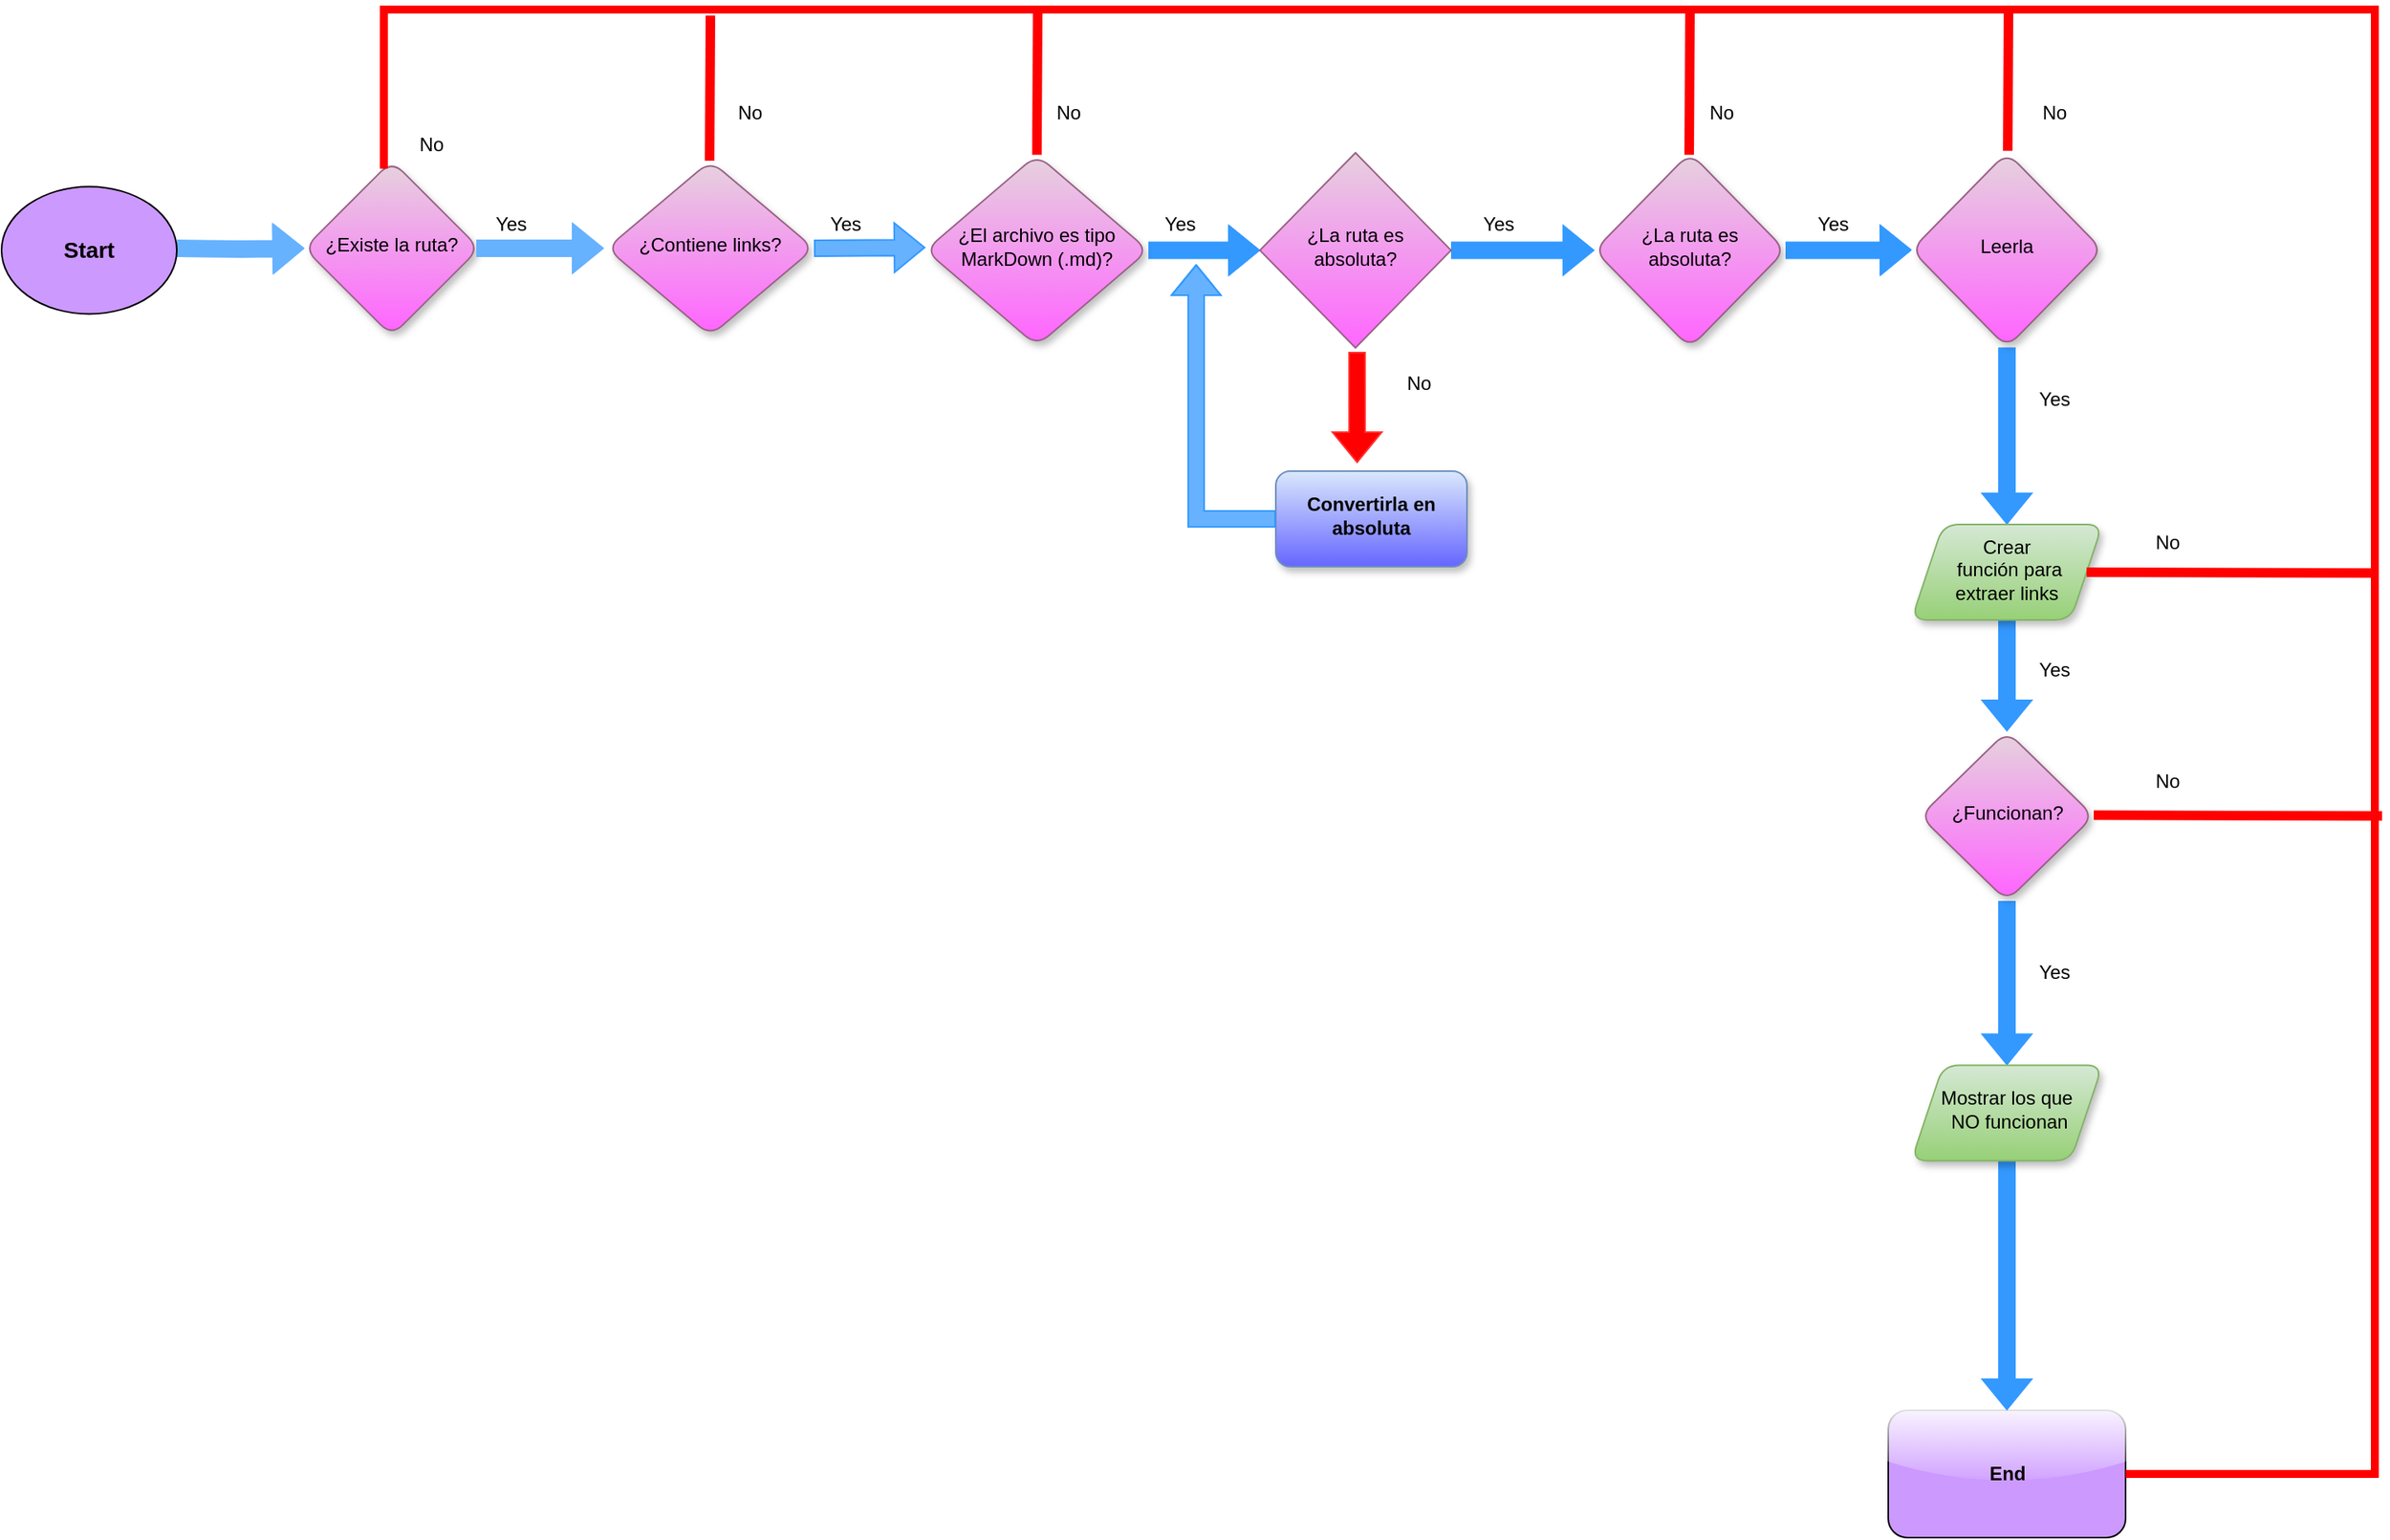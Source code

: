 <mxfile version="20.8.5" type="github">
  <diagram id="C5RBs43oDa-KdzZeNtuy" name="Page-1">
    <mxGraphModel dx="3000" dy="1637" grid="1" gridSize="10" guides="1" tooltips="1" connect="1" arrows="1" fold="1" page="1" pageScale="1" pageWidth="827" pageHeight="1169" math="0" shadow="0">
      <root>
        <mxCell id="WIyWlLk6GJQsqaUBKTNV-0" />
        <mxCell id="WIyWlLk6GJQsqaUBKTNV-1" parent="WIyWlLk6GJQsqaUBKTNV-0" />
        <mxCell id="WIyWlLk6GJQsqaUBKTNV-2" value="" style="rounded=0;html=1;jettySize=auto;orthogonalLoop=1;fontSize=11;endArrow=block;endFill=0;endSize=8;strokeWidth=1;shadow=0;labelBackgroundColor=none;edgeStyle=orthogonalEdgeStyle;strokeColor=#3399FF;" parent="WIyWlLk6GJQsqaUBKTNV-1" target="WIyWlLk6GJQsqaUBKTNV-6" edge="1">
          <mxGeometry relative="1" as="geometry">
            <mxPoint x="150" y="250" as="sourcePoint" />
          </mxGeometry>
        </mxCell>
        <mxCell id="g-7ao37RnM-br5eume_d-41" value="" style="edgeStyle=orthogonalEdgeStyle;shape=flexArrow;rounded=0;orthogonalLoop=1;jettySize=auto;html=1;strokeColor=#66B2FF;fontFamily=Helvetica;fillColor=#66B2FF;" edge="1" parent="WIyWlLk6GJQsqaUBKTNV-1" target="WIyWlLk6GJQsqaUBKTNV-6">
          <mxGeometry relative="1" as="geometry">
            <mxPoint x="150" y="250" as="sourcePoint" />
          </mxGeometry>
        </mxCell>
        <mxCell id="g-7ao37RnM-br5eume_d-94" value="" style="edgeStyle=orthogonalEdgeStyle;shape=flexArrow;rounded=0;orthogonalLoop=1;jettySize=auto;html=1;strokeColor=#3399FF;fontFamily=Helvetica;fontSize=18;fontColor=#FFFFFF;fillColor=#3399FF;" edge="1" parent="WIyWlLk6GJQsqaUBKTNV-1" target="g-7ao37RnM-br5eume_d-93">
          <mxGeometry relative="1" as="geometry">
            <mxPoint x="90" y="270" as="sourcePoint" />
          </mxGeometry>
        </mxCell>
        <mxCell id="WIyWlLk6GJQsqaUBKTNV-10" value="¿Contiene links?" style="rhombus;whiteSpace=wrap;html=1;shadow=1;fontFamily=Helvetica;fontSize=12;align=center;strokeWidth=1;spacing=6;spacingTop=-4;fillColor=#e6d0de;rounded=1;gradientColor=#FF66FF;strokeColor=#996185;" parent="WIyWlLk6GJQsqaUBKTNV-1" vertex="1">
          <mxGeometry x="420" y="195" width="130" height="110" as="geometry" />
        </mxCell>
        <mxCell id="g-7ao37RnM-br5eume_d-40" value="" style="edgeStyle=orthogonalEdgeStyle;shape=flexArrow;rounded=0;orthogonalLoop=1;jettySize=auto;html=1;strokeColor=#3399FF;fontFamily=Helvetica;fillColor=#3399FF;" edge="1" parent="WIyWlLk6GJQsqaUBKTNV-1" source="g-7ao37RnM-br5eume_d-3" target="g-7ao37RnM-br5eume_d-39">
          <mxGeometry relative="1" as="geometry" />
        </mxCell>
        <mxCell id="g-7ao37RnM-br5eume_d-3" value="¿El archivo es tipo MarkDown (.md)?" style="rhombus;whiteSpace=wrap;html=1;shadow=1;fontFamily=Helvetica;fontSize=12;align=center;strokeWidth=1;spacing=6;spacingTop=-4;fillColor=#e6d0de;rounded=1;gradientColor=#FF66FF;strokeColor=#996185;" vertex="1" parent="WIyWlLk6GJQsqaUBKTNV-1">
          <mxGeometry x="620" y="191.25" width="140" height="120" as="geometry" />
        </mxCell>
        <mxCell id="g-7ao37RnM-br5eume_d-13" value="&lt;b&gt;Convertirla en absoluta&lt;/b&gt;" style="rounded=1;whiteSpace=wrap;html=1;shadow=1;strokeWidth=1;spacing=6;spacingTop=-4;fillColor=#dae8fc;glass=0;gradientColor=#6666FF;strokeColor=#6c8ebf;" vertex="1" parent="WIyWlLk6GJQsqaUBKTNV-1">
          <mxGeometry x="840" y="390" width="120" height="60" as="geometry" />
        </mxCell>
        <mxCell id="g-7ao37RnM-br5eume_d-17" value="Yes" style="text;html=1;strokeColor=none;fillColor=none;align=center;verticalAlign=middle;whiteSpace=wrap;rounded=0;" vertex="1" parent="WIyWlLk6GJQsqaUBKTNV-1">
          <mxGeometry x="330" y="220" width="60" height="30" as="geometry" />
        </mxCell>
        <mxCell id="g-7ao37RnM-br5eume_d-20" value="No" style="text;html=1;strokeColor=none;fillColor=none;align=center;verticalAlign=middle;whiteSpace=wrap;rounded=0;" vertex="1" parent="WIyWlLk6GJQsqaUBKTNV-1">
          <mxGeometry x="900" y="320" width="60" height="30" as="geometry" />
        </mxCell>
        <mxCell id="g-7ao37RnM-br5eume_d-31" value="&lt;b&gt;End&lt;/b&gt;" style="rounded=1;whiteSpace=wrap;html=1;fontSize=12;glass=1;strokeWidth=1;shadow=0;fillColor=#CC99FF;" vertex="1" parent="WIyWlLk6GJQsqaUBKTNV-1">
          <mxGeometry x="1224.5" y="980" width="149" height="80" as="geometry" />
        </mxCell>
        <mxCell id="WIyWlLk6GJQsqaUBKTNV-6" value="¿Existe la ruta?" style="rhombus;whiteSpace=wrap;html=1;shadow=1;fontFamily=Helvetica;fontSize=12;align=center;strokeWidth=1;spacing=6;spacingTop=-4;fillColor=#e6d0de;strokeColor=#996185;rounded=1;gradientColor=#FF66FF;" parent="WIyWlLk6GJQsqaUBKTNV-1" vertex="1">
          <mxGeometry x="230" y="195" width="110" height="110" as="geometry" />
        </mxCell>
        <mxCell id="g-7ao37RnM-br5eume_d-38" value="" style="endArrow=classic;html=1;rounded=0;strokeColor=#3399FF;fontFamily=Helvetica;fillColor=#66B2FF;shape=flexArrow;exitX=1;exitY=0.5;exitDx=0;exitDy=0;" edge="1" parent="WIyWlLk6GJQsqaUBKTNV-1" source="WIyWlLk6GJQsqaUBKTNV-10">
          <mxGeometry width="50" height="50" relative="1" as="geometry">
            <mxPoint x="560" y="249" as="sourcePoint" />
            <mxPoint x="620" y="249.44" as="targetPoint" />
          </mxGeometry>
        </mxCell>
        <mxCell id="g-7ao37RnM-br5eume_d-47" value="" style="edgeStyle=orthogonalEdgeStyle;shape=flexArrow;rounded=0;orthogonalLoop=1;jettySize=auto;html=1;strokeColor=#FF3333;fontFamily=Helvetica;fontSize=18;fillColor=#FF0000;entryX=0.417;entryY=0.167;entryDx=0;entryDy=0;entryPerimeter=0;" edge="1" parent="WIyWlLk6GJQsqaUBKTNV-1">
          <mxGeometry relative="1" as="geometry">
            <mxPoint x="891" y="314.98" as="sourcePoint" />
            <mxPoint x="891.04" y="385" as="targetPoint" />
          </mxGeometry>
        </mxCell>
        <mxCell id="g-7ao37RnM-br5eume_d-54" value="" style="edgeStyle=orthogonalEdgeStyle;shape=flexArrow;rounded=0;orthogonalLoop=1;jettySize=auto;html=1;strokeColor=#3399FF;fontFamily=Helvetica;fontSize=18;fillColor=#3399FF;" edge="1" parent="WIyWlLk6GJQsqaUBKTNV-1" source="g-7ao37RnM-br5eume_d-39" target="g-7ao37RnM-br5eume_d-53">
          <mxGeometry relative="1" as="geometry" />
        </mxCell>
        <mxCell id="g-7ao37RnM-br5eume_d-39" value="¿La ruta es absoluta?" style="rhombus;whiteSpace=wrap;html=1;shadow=0;fontFamily=Helvetica;fontSize=12;align=center;strokeWidth=1;spacing=6;spacingTop=-4;fillColor=#e6d0de;gradientColor=#FF66FF;strokeColor=#996185;" vertex="1" parent="WIyWlLk6GJQsqaUBKTNV-1">
          <mxGeometry x="830" y="190" width="120" height="122.5" as="geometry" />
        </mxCell>
        <mxCell id="g-7ao37RnM-br5eume_d-42" value="" style="shape=flexArrow;endArrow=classic;html=1;rounded=0;strokeColor=#66B2FF;fontFamily=Helvetica;fillColor=#66B2FF;entryX=0;entryY=0.5;entryDx=0;entryDy=0;" edge="1" parent="WIyWlLk6GJQsqaUBKTNV-1">
          <mxGeometry width="50" height="50" relative="1" as="geometry">
            <mxPoint x="338" y="250" as="sourcePoint" />
            <mxPoint x="418" y="250" as="targetPoint" />
            <Array as="points">
              <mxPoint x="408" y="250" />
            </Array>
          </mxGeometry>
        </mxCell>
        <mxCell id="g-7ao37RnM-br5eume_d-44" value="Yes" style="text;html=1;strokeColor=none;fillColor=none;align=center;verticalAlign=middle;whiteSpace=wrap;rounded=0;" vertex="1" parent="WIyWlLk6GJQsqaUBKTNV-1">
          <mxGeometry x="540" y="220" width="60" height="30" as="geometry" />
        </mxCell>
        <mxCell id="g-7ao37RnM-br5eume_d-45" value="Yes" style="text;html=1;strokeColor=none;fillColor=none;align=center;verticalAlign=middle;whiteSpace=wrap;rounded=0;" vertex="1" parent="WIyWlLk6GJQsqaUBKTNV-1">
          <mxGeometry x="750" y="220" width="60" height="30" as="geometry" />
        </mxCell>
        <mxCell id="g-7ao37RnM-br5eume_d-52" value="" style="endArrow=classic;html=1;rounded=0;strokeColor=#3399FF;fontFamily=Helvetica;fillColor=#66B2FF;shape=flexArrow;exitX=0;exitY=0.5;exitDx=0;exitDy=0;" edge="1" parent="WIyWlLk6GJQsqaUBKTNV-1" source="g-7ao37RnM-br5eume_d-13">
          <mxGeometry width="50" height="50" relative="1" as="geometry">
            <mxPoint x="890" y="500.56" as="sourcePoint" />
            <mxPoint x="790" y="260" as="targetPoint" />
            <Array as="points">
              <mxPoint x="790" y="420" />
            </Array>
          </mxGeometry>
        </mxCell>
        <mxCell id="g-7ao37RnM-br5eume_d-57" value="" style="edgeStyle=orthogonalEdgeStyle;shape=flexArrow;rounded=0;orthogonalLoop=1;jettySize=auto;html=1;strokeColor=#3399FF;fontFamily=Helvetica;fontSize=18;fontColor=#FFFFFF;fillColor=#3399FF;" edge="1" parent="WIyWlLk6GJQsqaUBKTNV-1" source="g-7ao37RnM-br5eume_d-53" target="g-7ao37RnM-br5eume_d-56">
          <mxGeometry relative="1" as="geometry" />
        </mxCell>
        <mxCell id="g-7ao37RnM-br5eume_d-53" value="¿La ruta es absoluta?" style="rhombus;whiteSpace=wrap;html=1;shadow=1;fontFamily=Helvetica;fontSize=12;align=center;strokeWidth=1;spacing=6;spacingTop=-4;fillColor=#e6d0de;rounded=1;gradientColor=#FF66FF;strokeColor=#996185;" vertex="1" parent="WIyWlLk6GJQsqaUBKTNV-1">
          <mxGeometry x="1040" y="190" width="120" height="122.5" as="geometry" />
        </mxCell>
        <mxCell id="g-7ao37RnM-br5eume_d-55" value="Yes" style="text;html=1;strokeColor=none;fillColor=none;align=center;verticalAlign=middle;whiteSpace=wrap;rounded=0;" vertex="1" parent="WIyWlLk6GJQsqaUBKTNV-1">
          <mxGeometry x="950" y="220" width="60" height="30" as="geometry" />
        </mxCell>
        <mxCell id="g-7ao37RnM-br5eume_d-77" value="" style="edgeStyle=orthogonalEdgeStyle;shape=flexArrow;rounded=0;orthogonalLoop=1;jettySize=auto;html=1;strokeColor=#3399FF;fontFamily=Helvetica;fontSize=18;fontColor=#FFFFFF;fillColor=#3399FF;" edge="1" parent="WIyWlLk6GJQsqaUBKTNV-1" source="g-7ao37RnM-br5eume_d-56" target="g-7ao37RnM-br5eume_d-76">
          <mxGeometry relative="1" as="geometry" />
        </mxCell>
        <mxCell id="g-7ao37RnM-br5eume_d-56" value="Leerla" style="rhombus;whiteSpace=wrap;html=1;shadow=1;fontFamily=Helvetica;fontSize=12;align=center;strokeWidth=1;spacing=6;spacingTop=-4;fillColor=#e6d0de;rounded=1;gradientColor=#FF66FF;strokeColor=#996185;" vertex="1" parent="WIyWlLk6GJQsqaUBKTNV-1">
          <mxGeometry x="1239" y="189.75" width="120" height="122.5" as="geometry" />
        </mxCell>
        <mxCell id="g-7ao37RnM-br5eume_d-60" value="" style="endArrow=none;html=1;rounded=0;strokeColor=#FF0000;fontFamily=Helvetica;fontSize=18;fontColor=#FFFFFF;fillColor=#FF3333;strokeWidth=6;" edge="1" parent="WIyWlLk6GJQsqaUBKTNV-1">
          <mxGeometry width="50" height="50" relative="1" as="geometry">
            <mxPoint x="1099.52" y="191.25" as="sourcePoint" />
            <mxPoint x="1100" y="100" as="targetPoint" />
          </mxGeometry>
        </mxCell>
        <mxCell id="g-7ao37RnM-br5eume_d-61" value="" style="endArrow=none;html=1;rounded=0;strokeColor=#FF0000;fontFamily=Helvetica;fontSize=18;fontColor=#FFFFFF;fillColor=#FF3333;strokeWidth=6;" edge="1" parent="WIyWlLk6GJQsqaUBKTNV-1">
          <mxGeometry width="50" height="50" relative="1" as="geometry">
            <mxPoint x="1299.52" y="188.75" as="sourcePoint" />
            <mxPoint x="1300" y="97.5" as="targetPoint" />
          </mxGeometry>
        </mxCell>
        <mxCell id="g-7ao37RnM-br5eume_d-62" value="" style="endArrow=none;html=1;rounded=0;strokeColor=#FF0000;fontFamily=Helvetica;fontSize=18;fontColor=#FFFFFF;fillColor=#FF3333;strokeWidth=6;" edge="1" parent="WIyWlLk6GJQsqaUBKTNV-1">
          <mxGeometry width="50" height="50" relative="1" as="geometry">
            <mxPoint x="484.52" y="195" as="sourcePoint" />
            <mxPoint x="485" y="103.75" as="targetPoint" />
          </mxGeometry>
        </mxCell>
        <mxCell id="g-7ao37RnM-br5eume_d-63" value="" style="endArrow=none;html=1;rounded=0;strokeColor=#FF0000;fontFamily=Helvetica;fontSize=18;fontColor=#FFFFFF;fillColor=#FF3333;strokeWidth=6;" edge="1" parent="WIyWlLk6GJQsqaUBKTNV-1">
          <mxGeometry width="50" height="50" relative="1" as="geometry">
            <mxPoint x="690" y="191.25" as="sourcePoint" />
            <mxPoint x="690.48" y="100" as="targetPoint" />
          </mxGeometry>
        </mxCell>
        <mxCell id="g-7ao37RnM-br5eume_d-65" value="" style="endArrow=none;html=1;rounded=0;strokeColor=#FF0000;fontFamily=Helvetica;fontSize=18;fontColor=#FFFFFF;fillColor=#FF3333;entryX=1;entryY=0.5;entryDx=0;entryDy=0;exitX=0;exitY=1;exitDx=0;exitDy=0;strokeWidth=5;" edge="1" parent="WIyWlLk6GJQsqaUBKTNV-1" source="g-7ao37RnM-br5eume_d-66" target="g-7ao37RnM-br5eume_d-31">
          <mxGeometry width="50" height="50" relative="1" as="geometry">
            <mxPoint x="307.26" y="195" as="sourcePoint" />
            <mxPoint x="1392.74" y="990" as="targetPoint" />
            <Array as="points">
              <mxPoint x="280" y="150" />
              <mxPoint x="280" y="100" />
              <mxPoint x="1530" y="100" />
              <mxPoint x="1530" y="1020" />
            </Array>
          </mxGeometry>
        </mxCell>
        <mxCell id="g-7ao37RnM-br5eume_d-66" value="No" style="text;html=1;strokeColor=none;fillColor=none;align=center;verticalAlign=middle;whiteSpace=wrap;rounded=0;" vertex="1" parent="WIyWlLk6GJQsqaUBKTNV-1">
          <mxGeometry x="280" y="170" width="60" height="30" as="geometry" />
        </mxCell>
        <mxCell id="g-7ao37RnM-br5eume_d-67" value="No" style="text;html=1;strokeColor=none;fillColor=none;align=center;verticalAlign=middle;whiteSpace=wrap;rounded=0;" vertex="1" parent="WIyWlLk6GJQsqaUBKTNV-1">
          <mxGeometry x="480" y="150" width="60" height="30" as="geometry" />
        </mxCell>
        <mxCell id="g-7ao37RnM-br5eume_d-68" value="No" style="text;html=1;strokeColor=none;fillColor=none;align=center;verticalAlign=middle;whiteSpace=wrap;rounded=0;" vertex="1" parent="WIyWlLk6GJQsqaUBKTNV-1">
          <mxGeometry x="680" y="150" width="60" height="30" as="geometry" />
        </mxCell>
        <mxCell id="g-7ao37RnM-br5eume_d-70" value="No" style="text;html=1;strokeColor=none;fillColor=none;align=center;verticalAlign=middle;whiteSpace=wrap;rounded=0;" vertex="1" parent="WIyWlLk6GJQsqaUBKTNV-1">
          <mxGeometry x="1090" y="150" width="60" height="30" as="geometry" />
        </mxCell>
        <mxCell id="g-7ao37RnM-br5eume_d-73" value="No" style="text;html=1;strokeColor=none;fillColor=none;align=center;verticalAlign=middle;whiteSpace=wrap;rounded=0;" vertex="1" parent="WIyWlLk6GJQsqaUBKTNV-1">
          <mxGeometry x="1299" y="150" width="60" height="30" as="geometry" />
        </mxCell>
        <mxCell id="g-7ao37RnM-br5eume_d-81" value="" style="edgeStyle=orthogonalEdgeStyle;shape=flexArrow;rounded=0;orthogonalLoop=1;jettySize=auto;html=1;strokeColor=#3399FF;fontFamily=Helvetica;fontSize=18;fontColor=#FFFFFF;fillColor=#3399FF;" edge="1" parent="WIyWlLk6GJQsqaUBKTNV-1" source="g-7ao37RnM-br5eume_d-76" target="g-7ao37RnM-br5eume_d-80">
          <mxGeometry relative="1" as="geometry" />
        </mxCell>
        <mxCell id="g-7ao37RnM-br5eume_d-76" value="Crear&lt;br&gt;&amp;nbsp;función para&lt;br&gt;extraer links" style="shape=parallelogram;perimeter=parallelogramPerimeter;whiteSpace=wrap;html=1;fixedSize=1;fillColor=#d5e8d4;shadow=1;strokeWidth=1;spacing=6;spacingTop=-4;gradientColor=#97d077;strokeColor=#82b366;rounded=1;" vertex="1" parent="WIyWlLk6GJQsqaUBKTNV-1">
          <mxGeometry x="1239" y="423.5" width="120" height="60" as="geometry" />
        </mxCell>
        <mxCell id="g-7ao37RnM-br5eume_d-85" value="" style="edgeStyle=orthogonalEdgeStyle;shape=flexArrow;rounded=0;orthogonalLoop=1;jettySize=auto;html=1;strokeColor=#3399FF;fontFamily=Helvetica;fontSize=18;fontColor=#FFFFFF;fillColor=#3399FF;" edge="1" parent="WIyWlLk6GJQsqaUBKTNV-1" source="g-7ao37RnM-br5eume_d-80" target="g-7ao37RnM-br5eume_d-84">
          <mxGeometry relative="1" as="geometry" />
        </mxCell>
        <mxCell id="g-7ao37RnM-br5eume_d-80" value="¿Funcionan?" style="rhombus;whiteSpace=wrap;html=1;fillColor=#e6d0de;shadow=1;strokeWidth=1;spacing=6;spacingTop=-4;gradientColor=#FF66FF;strokeColor=#996185;rounded=1;" vertex="1" parent="WIyWlLk6GJQsqaUBKTNV-1">
          <mxGeometry x="1244.5" y="553.5" width="109" height="106.5" as="geometry" />
        </mxCell>
        <mxCell id="g-7ao37RnM-br5eume_d-82" value="" style="endArrow=none;html=1;rounded=0;strokeColor=#FF0000;fontFamily=Helvetica;fontSize=18;fontColor=#FFFFFF;fillColor=#FF3333;exitX=1;exitY=0.5;exitDx=0;exitDy=0;strokeWidth=6;" edge="1" parent="WIyWlLk6GJQsqaUBKTNV-1" source="g-7ao37RnM-br5eume_d-76">
          <mxGeometry width="50" height="50" relative="1" as="geometry">
            <mxPoint x="1309.52" y="198.75" as="sourcePoint" />
            <mxPoint x="1530" y="454" as="targetPoint" />
            <Array as="points" />
          </mxGeometry>
        </mxCell>
        <mxCell id="g-7ao37RnM-br5eume_d-83" value="No" style="text;html=1;strokeColor=none;fillColor=none;align=center;verticalAlign=middle;whiteSpace=wrap;rounded=0;" vertex="1" parent="WIyWlLk6GJQsqaUBKTNV-1">
          <mxGeometry x="1370" y="420" width="60" height="30" as="geometry" />
        </mxCell>
        <mxCell id="g-7ao37RnM-br5eume_d-96" value="" style="edgeStyle=orthogonalEdgeStyle;shape=flexArrow;rounded=0;orthogonalLoop=1;jettySize=auto;html=1;strokeColor=#3399FF;fontFamily=Helvetica;fontSize=18;fontColor=#FFFFFF;fillColor=#3399FF;" edge="1" parent="WIyWlLk6GJQsqaUBKTNV-1" source="g-7ao37RnM-br5eume_d-84" target="g-7ao37RnM-br5eume_d-31">
          <mxGeometry relative="1" as="geometry" />
        </mxCell>
        <mxCell id="g-7ao37RnM-br5eume_d-84" value="Mostrar los que&lt;br&gt;&amp;nbsp;NO funcionan" style="shape=parallelogram;perimeter=parallelogramPerimeter;whiteSpace=wrap;html=1;fixedSize=1;fillColor=#d5e8d4;shadow=1;strokeWidth=1;spacing=6;spacingTop=-4;gradientColor=#97d077;strokeColor=#82b366;rounded=1;" vertex="1" parent="WIyWlLk6GJQsqaUBKTNV-1">
          <mxGeometry x="1239" y="763.25" width="120" height="60" as="geometry" />
        </mxCell>
        <mxCell id="g-7ao37RnM-br5eume_d-86" value="" style="endArrow=none;html=1;rounded=0;strokeColor=#FF0000;fontFamily=Helvetica;fontSize=18;fontColor=#FFFFFF;fillColor=#FF3333;exitX=1;exitY=0.5;exitDx=0;exitDy=0;strokeWidth=6;" edge="1" parent="WIyWlLk6GJQsqaUBKTNV-1">
          <mxGeometry width="50" height="50" relative="1" as="geometry">
            <mxPoint x="1353.5" y="606.16" as="sourcePoint" />
            <mxPoint x="1534.5" y="606.66" as="targetPoint" />
            <Array as="points" />
          </mxGeometry>
        </mxCell>
        <mxCell id="g-7ao37RnM-br5eume_d-87" value="No" style="text;html=1;strokeColor=none;fillColor=none;align=center;verticalAlign=middle;whiteSpace=wrap;rounded=0;" vertex="1" parent="WIyWlLk6GJQsqaUBKTNV-1">
          <mxGeometry x="1370" y="570" width="60" height="30" as="geometry" />
        </mxCell>
        <mxCell id="g-7ao37RnM-br5eume_d-88" value="Yes" style="text;html=1;strokeColor=none;fillColor=none;align=center;verticalAlign=middle;whiteSpace=wrap;rounded=0;" vertex="1" parent="WIyWlLk6GJQsqaUBKTNV-1">
          <mxGeometry x="1160" y="220" width="60" height="30" as="geometry" />
        </mxCell>
        <mxCell id="g-7ao37RnM-br5eume_d-89" value="Yes" style="text;html=1;strokeColor=none;fillColor=none;align=center;verticalAlign=middle;whiteSpace=wrap;rounded=0;" vertex="1" parent="WIyWlLk6GJQsqaUBKTNV-1">
          <mxGeometry x="1299" y="330" width="60" height="30" as="geometry" />
        </mxCell>
        <mxCell id="g-7ao37RnM-br5eume_d-90" value="Yes" style="text;html=1;strokeColor=none;fillColor=none;align=center;verticalAlign=middle;whiteSpace=wrap;rounded=0;" vertex="1" parent="WIyWlLk6GJQsqaUBKTNV-1">
          <mxGeometry x="1299" y="500" width="60" height="30" as="geometry" />
        </mxCell>
        <mxCell id="g-7ao37RnM-br5eume_d-91" value="Yes" style="text;html=1;strokeColor=none;fillColor=none;align=center;verticalAlign=middle;whiteSpace=wrap;rounded=0;" vertex="1" parent="WIyWlLk6GJQsqaUBKTNV-1">
          <mxGeometry x="1299" y="690" width="60" height="30" as="geometry" />
        </mxCell>
        <mxCell id="g-7ao37RnM-br5eume_d-93" value="&lt;h3&gt;Start&lt;/h3&gt;" style="ellipse;whiteSpace=wrap;html=1;fillColor=#CC99FF;rounded=1;glass=0;strokeWidth=1;shadow=0;" vertex="1" parent="WIyWlLk6GJQsqaUBKTNV-1">
          <mxGeometry x="40" y="211.25" width="110" height="80" as="geometry" />
        </mxCell>
      </root>
    </mxGraphModel>
  </diagram>
</mxfile>
